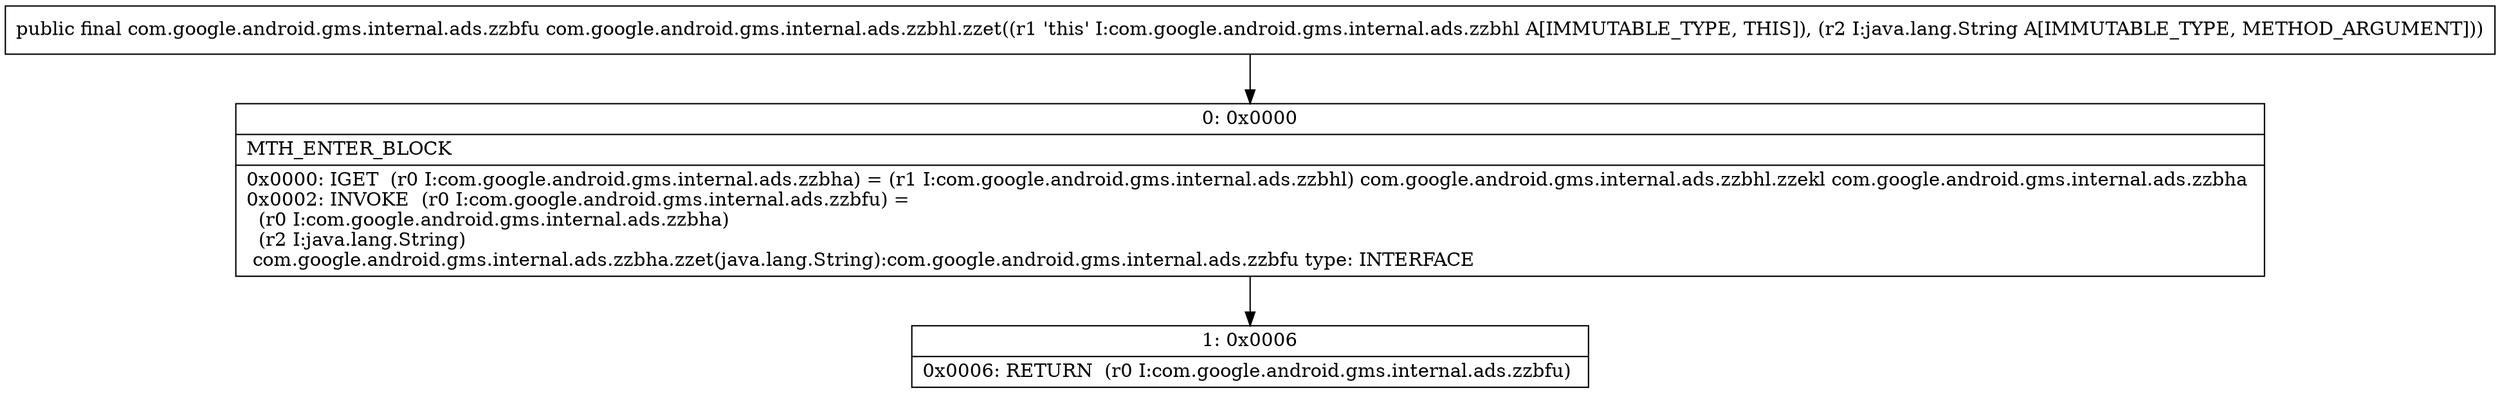 digraph "CFG forcom.google.android.gms.internal.ads.zzbhl.zzet(Ljava\/lang\/String;)Lcom\/google\/android\/gms\/internal\/ads\/zzbfu;" {
Node_0 [shape=record,label="{0\:\ 0x0000|MTH_ENTER_BLOCK\l|0x0000: IGET  (r0 I:com.google.android.gms.internal.ads.zzbha) = (r1 I:com.google.android.gms.internal.ads.zzbhl) com.google.android.gms.internal.ads.zzbhl.zzekl com.google.android.gms.internal.ads.zzbha \l0x0002: INVOKE  (r0 I:com.google.android.gms.internal.ads.zzbfu) = \l  (r0 I:com.google.android.gms.internal.ads.zzbha)\l  (r2 I:java.lang.String)\l com.google.android.gms.internal.ads.zzbha.zzet(java.lang.String):com.google.android.gms.internal.ads.zzbfu type: INTERFACE \l}"];
Node_1 [shape=record,label="{1\:\ 0x0006|0x0006: RETURN  (r0 I:com.google.android.gms.internal.ads.zzbfu) \l}"];
MethodNode[shape=record,label="{public final com.google.android.gms.internal.ads.zzbfu com.google.android.gms.internal.ads.zzbhl.zzet((r1 'this' I:com.google.android.gms.internal.ads.zzbhl A[IMMUTABLE_TYPE, THIS]), (r2 I:java.lang.String A[IMMUTABLE_TYPE, METHOD_ARGUMENT])) }"];
MethodNode -> Node_0;
Node_0 -> Node_1;
}

